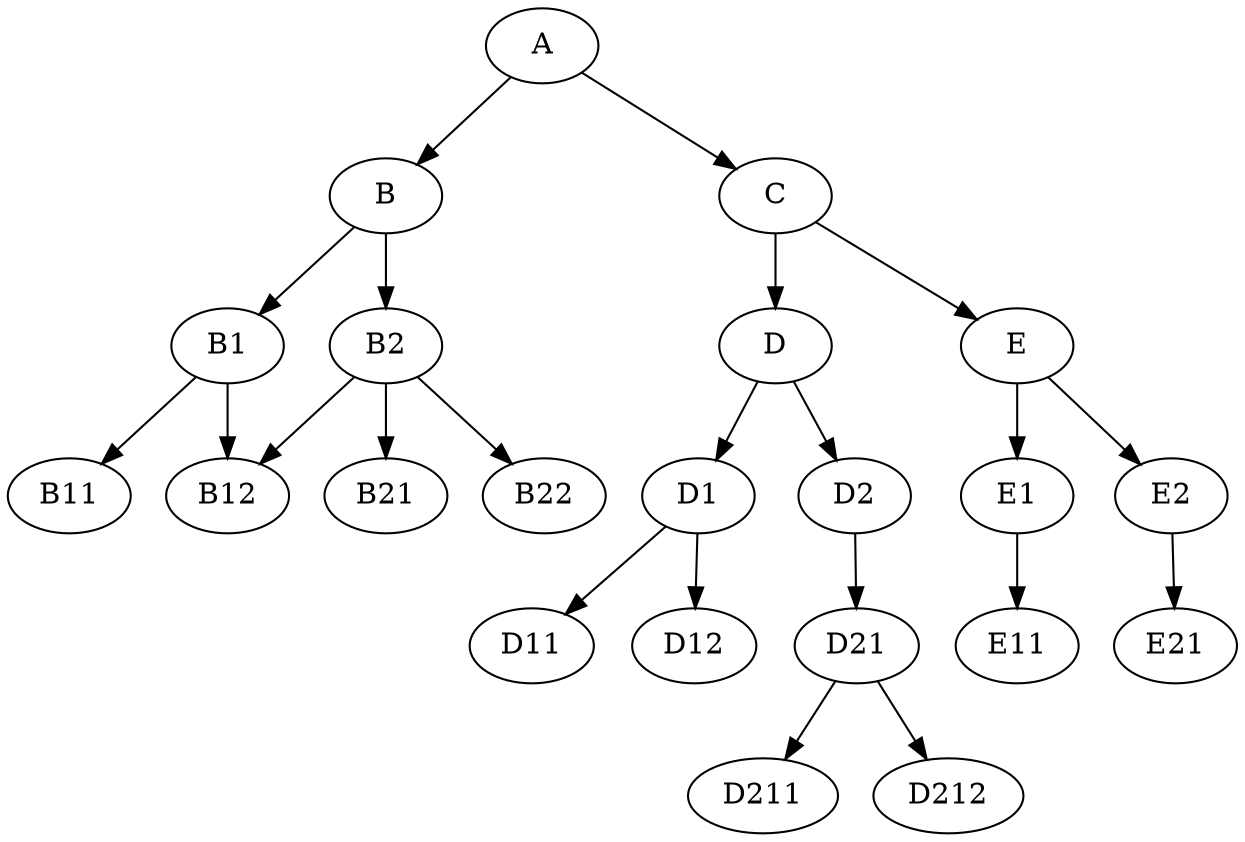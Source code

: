 digraph G {  
  ordering=in ;
  A[texlbl="AI-Based PDE Solvers"];
  A -> B
  A -> C
  B[texlbl="Continuous"];
  C[texlbl="Discrete"];
  B -> B1 
  B -> B2
  B1[texlbl="Physics-Informed"];
  B2[texlbl="Neural Operators"];
  B1 -> B11
  B1 -> B12
  B2 -> B12
  B2 -> B21
  B2 -> B22
  B11[texlbl="PINN\\[58,60,61,92]"];
  B21[texlbl="FNO\\[42,73]"];
  B22[texlbl="DeepONet~[78]"];
  B12[texlbl="PINO~[74]"];
  C -> D
  C -> E
  D[texlbl="ML-Based"];
  D -> D1
  D -> D2
  D1[texlbl="Standalone"];
  D1 -> D11
  D1 -> D12
  D11[texlbl="CNN~[118]"];
  D12[texlbl="GNN~[87]"];
  D2[texlbl="Hybrid"];
  D2 -> D21
  D21[texlbl="MG-Based"];
  D21 -> D211
  D21 -> D212
  D211[texlbl="Prolongation\\[41,59,80]"];
  D212[texlbl="Smoothing\\[30,54]"];
  E[texlbl="Algorithm Design"];
  E -> E1
  E -> E2
  E1[texlbl="Top-Down"];
  E2[texlbl="Bottom-Up"];
  E1 -> E11
  E2 -> E21
  E11[texlbl="Combinatorial\\[12,86,116]"];
  E21[texlbl="Grammar-Based\\[105,106,107]"];
}
